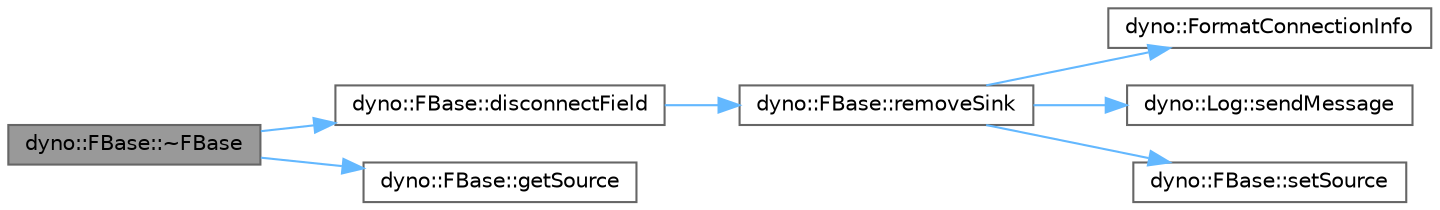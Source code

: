 digraph "dyno::FBase::~FBase"
{
 // LATEX_PDF_SIZE
  bgcolor="transparent";
  edge [fontname=Helvetica,fontsize=10,labelfontname=Helvetica,labelfontsize=10];
  node [fontname=Helvetica,fontsize=10,shape=box,height=0.2,width=0.4];
  rankdir="LR";
  Node1 [id="Node000001",label="dyno::FBase::~FBase",height=0.2,width=0.4,color="gray40", fillcolor="grey60", style="filled", fontcolor="black",tooltip=" "];
  Node1 -> Node2 [id="edge1_Node000001_Node000002",color="steelblue1",style="solid",tooltip=" "];
  Node2 [id="Node000002",label="dyno::FBase::disconnectField",height=0.2,width=0.4,color="grey40", fillcolor="white", style="filled",URL="$classdyno_1_1_f_base.html#aa60980013f34a8927b2cfdadde712dea",tooltip=" "];
  Node2 -> Node3 [id="edge2_Node000002_Node000003",color="steelblue1",style="solid",tooltip=" "];
  Node3 [id="Node000003",label="dyno::FBase::removeSink",height=0.2,width=0.4,color="grey40", fillcolor="white", style="filled",URL="$classdyno_1_1_f_base.html#ad0f95e085a84084941b3bd2876a642d1",tooltip=" "];
  Node3 -> Node4 [id="edge3_Node000003_Node000004",color="steelblue1",style="solid",tooltip=" "];
  Node4 [id="Node000004",label="dyno::FormatConnectionInfo",height=0.2,width=0.4,color="grey40", fillcolor="white", style="filled",URL="$namespacedyno.html#ab0875130926015cab38080dde55df03b",tooltip=" "];
  Node3 -> Node5 [id="edge4_Node000003_Node000005",color="steelblue1",style="solid",tooltip=" "];
  Node5 [id="Node000005",label="dyno::Log::sendMessage",height=0.2,width=0.4,color="grey40", fillcolor="white", style="filled",URL="$classdyno_1_1_log.html#ade134ff996b87eb30b5cab64bc73ad28",tooltip="Add a new message to log."];
  Node3 -> Node6 [id="edge5_Node000003_Node000006",color="steelblue1",style="solid",tooltip=" "];
  Node6 [id="Node000006",label="dyno::FBase::setSource",height=0.2,width=0.4,color="grey40", fillcolor="white", style="filled",URL="$classdyno_1_1_f_base.html#a0594cf861d7cebbf1b9e2933d2b26d86",tooltip=" "];
  Node1 -> Node7 [id="edge6_Node000001_Node000007",color="steelblue1",style="solid",tooltip=" "];
  Node7 [id="Node000007",label="dyno::FBase::getSource",height=0.2,width=0.4,color="grey40", fillcolor="white", style="filled",URL="$classdyno_1_1_f_base.html#a31ea29dace037c84dbbbd642979c72bd",tooltip=" "];
}
